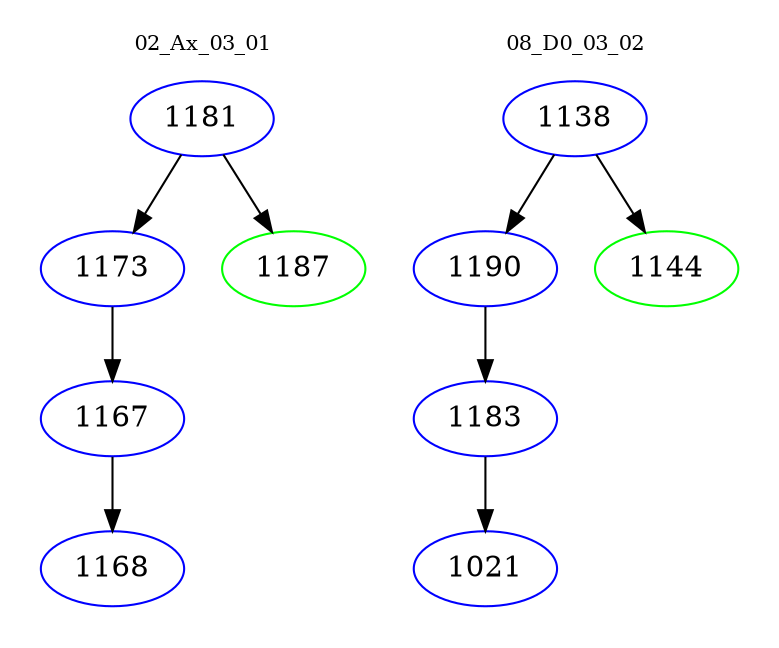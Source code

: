 digraph{
subgraph cluster_0 {
color = white
label = "02_Ax_03_01";
fontsize=10;
T0_1181 [label="1181", color="blue"]
T0_1181 -> T0_1173 [color="black"]
T0_1173 [label="1173", color="blue"]
T0_1173 -> T0_1167 [color="black"]
T0_1167 [label="1167", color="blue"]
T0_1167 -> T0_1168 [color="black"]
T0_1168 [label="1168", color="blue"]
T0_1181 -> T0_1187 [color="black"]
T0_1187 [label="1187", color="green"]
}
subgraph cluster_1 {
color = white
label = "08_D0_03_02";
fontsize=10;
T1_1138 [label="1138", color="blue"]
T1_1138 -> T1_1190 [color="black"]
T1_1190 [label="1190", color="blue"]
T1_1190 -> T1_1183 [color="black"]
T1_1183 [label="1183", color="blue"]
T1_1183 -> T1_1021 [color="black"]
T1_1021 [label="1021", color="blue"]
T1_1138 -> T1_1144 [color="black"]
T1_1144 [label="1144", color="green"]
}
}

